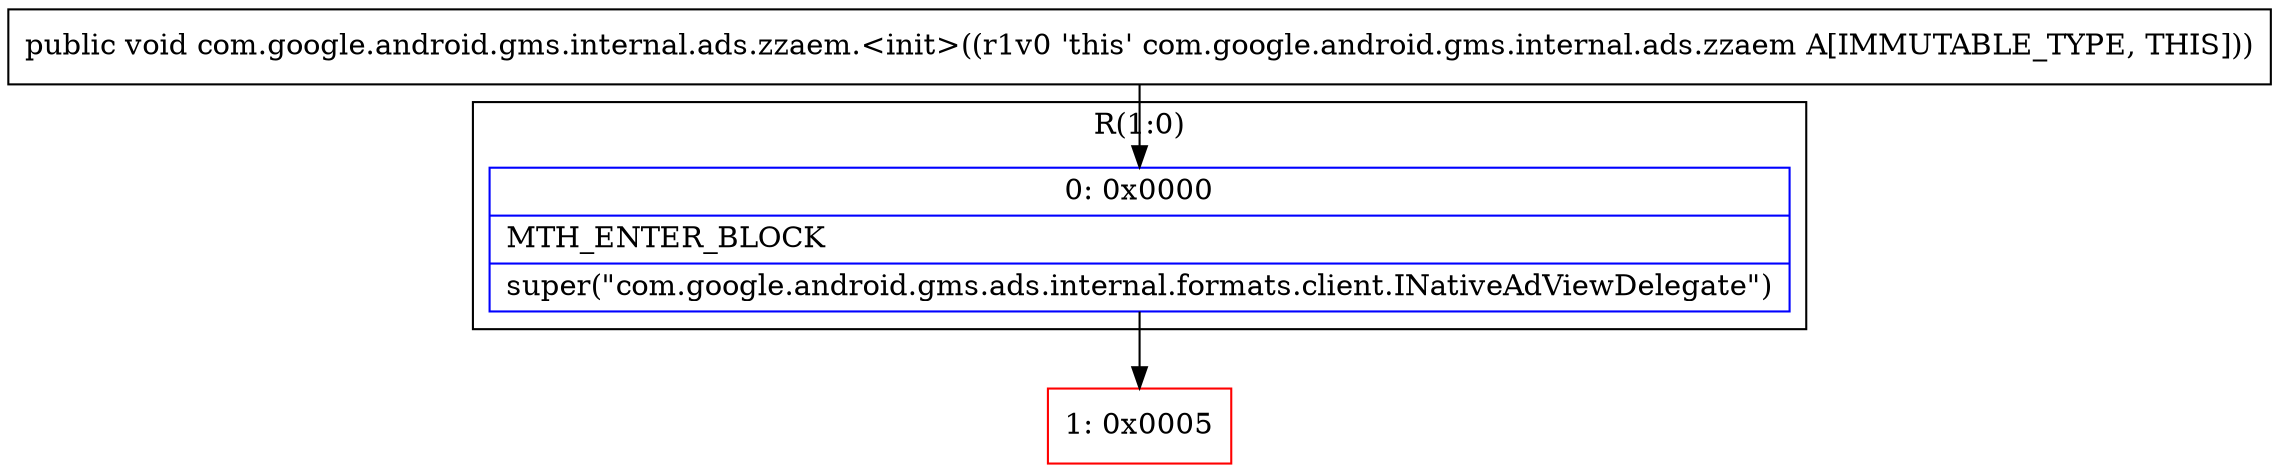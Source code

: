 digraph "CFG forcom.google.android.gms.internal.ads.zzaem.\<init\>()V" {
subgraph cluster_Region_1858587468 {
label = "R(1:0)";
node [shape=record,color=blue];
Node_0 [shape=record,label="{0\:\ 0x0000|MTH_ENTER_BLOCK\l|super(\"com.google.android.gms.ads.internal.formats.client.INativeAdViewDelegate\")\l}"];
}
Node_1 [shape=record,color=red,label="{1\:\ 0x0005}"];
MethodNode[shape=record,label="{public void com.google.android.gms.internal.ads.zzaem.\<init\>((r1v0 'this' com.google.android.gms.internal.ads.zzaem A[IMMUTABLE_TYPE, THIS])) }"];
MethodNode -> Node_0;
Node_0 -> Node_1;
}

